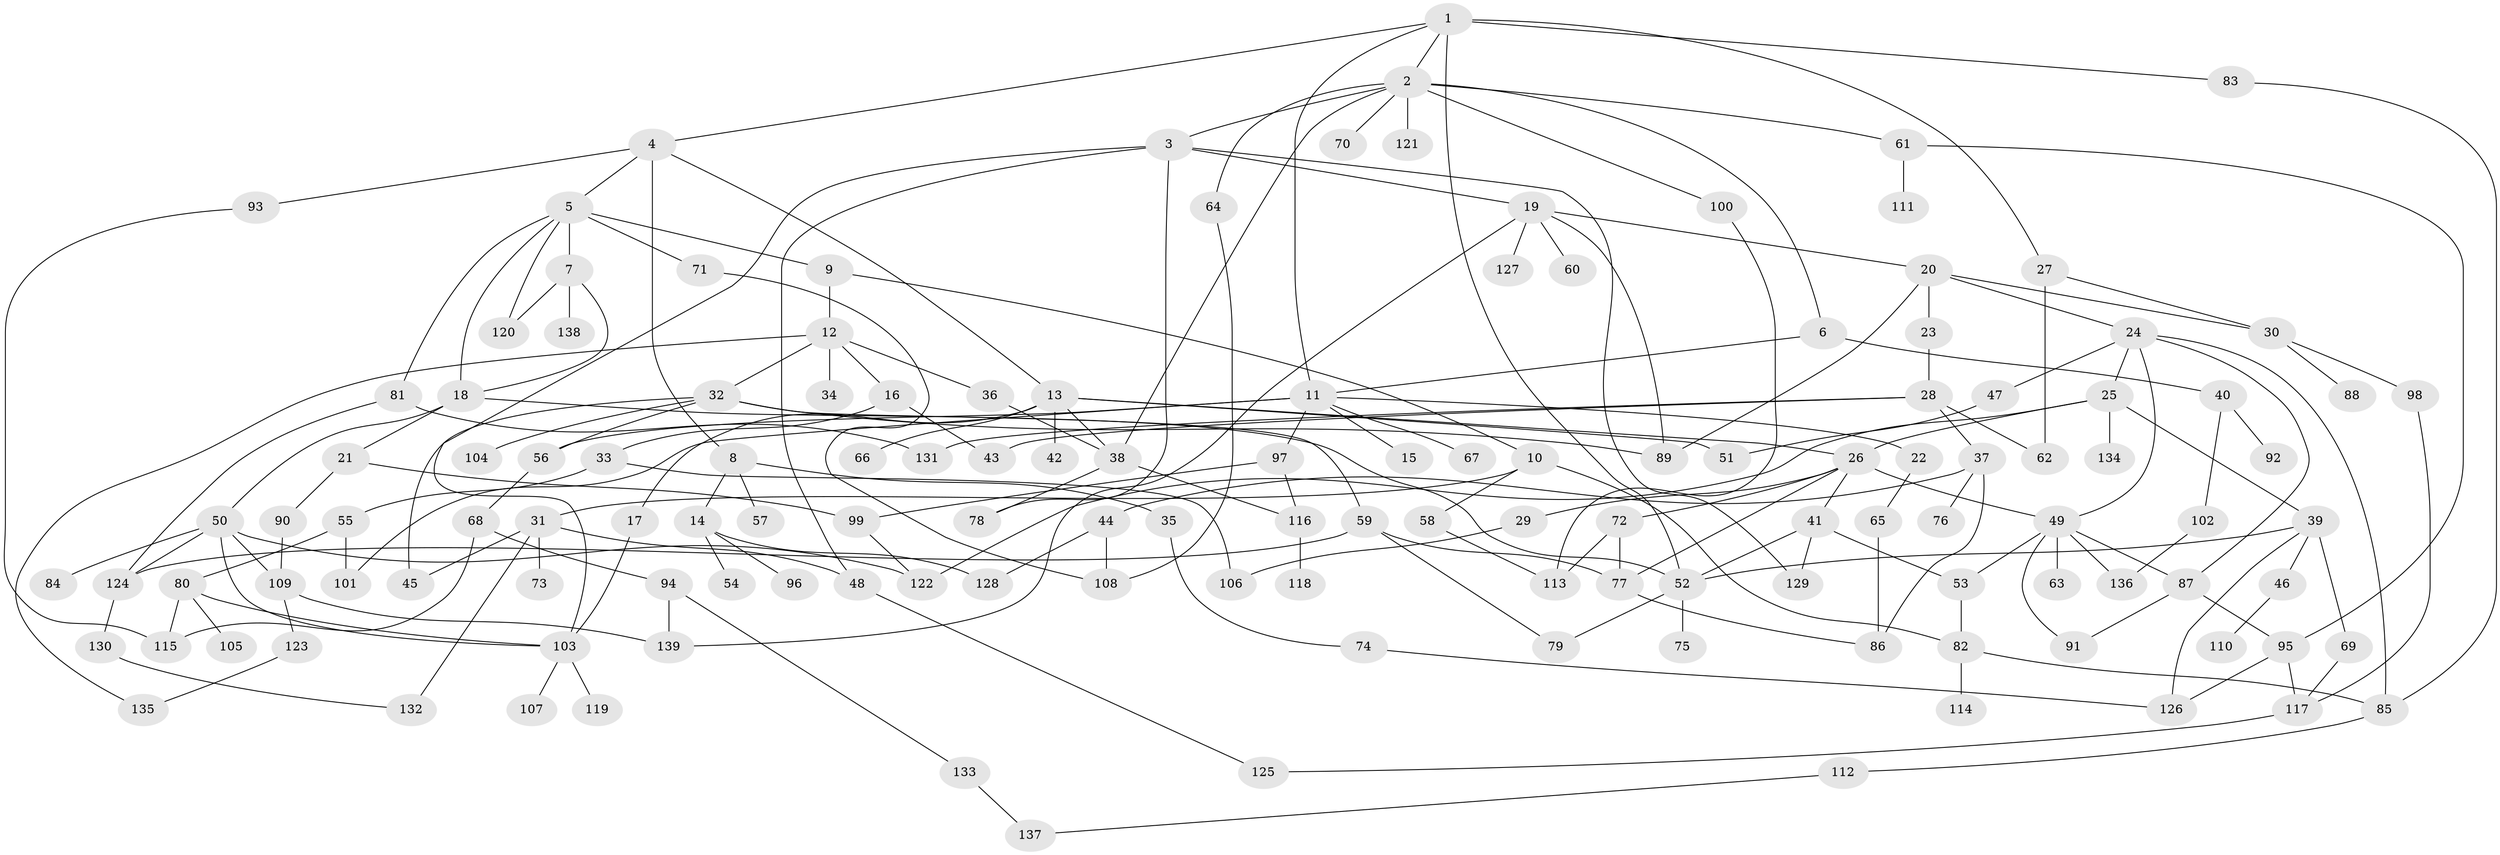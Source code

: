 // Generated by graph-tools (version 1.1) at 2025/01/03/09/25 03:01:05]
// undirected, 139 vertices, 202 edges
graph export_dot {
graph [start="1"]
  node [color=gray90,style=filled];
  1;
  2;
  3;
  4;
  5;
  6;
  7;
  8;
  9;
  10;
  11;
  12;
  13;
  14;
  15;
  16;
  17;
  18;
  19;
  20;
  21;
  22;
  23;
  24;
  25;
  26;
  27;
  28;
  29;
  30;
  31;
  32;
  33;
  34;
  35;
  36;
  37;
  38;
  39;
  40;
  41;
  42;
  43;
  44;
  45;
  46;
  47;
  48;
  49;
  50;
  51;
  52;
  53;
  54;
  55;
  56;
  57;
  58;
  59;
  60;
  61;
  62;
  63;
  64;
  65;
  66;
  67;
  68;
  69;
  70;
  71;
  72;
  73;
  74;
  75;
  76;
  77;
  78;
  79;
  80;
  81;
  82;
  83;
  84;
  85;
  86;
  87;
  88;
  89;
  90;
  91;
  92;
  93;
  94;
  95;
  96;
  97;
  98;
  99;
  100;
  101;
  102;
  103;
  104;
  105;
  106;
  107;
  108;
  109;
  110;
  111;
  112;
  113;
  114;
  115;
  116;
  117;
  118;
  119;
  120;
  121;
  122;
  123;
  124;
  125;
  126;
  127;
  128;
  129;
  130;
  131;
  132;
  133;
  134;
  135;
  136;
  137;
  138;
  139;
  1 -- 2;
  1 -- 4;
  1 -- 27;
  1 -- 83;
  1 -- 52;
  1 -- 11;
  2 -- 3;
  2 -- 6;
  2 -- 61;
  2 -- 64;
  2 -- 70;
  2 -- 100;
  2 -- 121;
  2 -- 38;
  3 -- 19;
  3 -- 48;
  3 -- 103;
  3 -- 129;
  3 -- 78;
  4 -- 5;
  4 -- 8;
  4 -- 13;
  4 -- 93;
  5 -- 7;
  5 -- 9;
  5 -- 18;
  5 -- 71;
  5 -- 81;
  5 -- 120;
  6 -- 11;
  6 -- 40;
  7 -- 120;
  7 -- 138;
  7 -- 18;
  8 -- 14;
  8 -- 35;
  8 -- 57;
  9 -- 10;
  9 -- 12;
  10 -- 31;
  10 -- 58;
  10 -- 82;
  11 -- 15;
  11 -- 22;
  11 -- 67;
  11 -- 97;
  11 -- 101;
  11 -- 56;
  12 -- 16;
  12 -- 32;
  12 -- 34;
  12 -- 36;
  12 -- 135;
  13 -- 17;
  13 -- 38;
  13 -- 42;
  13 -- 66;
  13 -- 26;
  13 -- 51;
  14 -- 54;
  14 -- 96;
  14 -- 128;
  16 -- 33;
  16 -- 43;
  17 -- 103;
  18 -- 21;
  18 -- 50;
  18 -- 52;
  19 -- 20;
  19 -- 60;
  19 -- 127;
  19 -- 139;
  19 -- 89;
  20 -- 23;
  20 -- 24;
  20 -- 30;
  20 -- 89;
  21 -- 90;
  21 -- 99;
  22 -- 65;
  23 -- 28;
  24 -- 25;
  24 -- 47;
  24 -- 87;
  24 -- 85;
  24 -- 49;
  25 -- 26;
  25 -- 39;
  25 -- 134;
  25 -- 122;
  26 -- 29;
  26 -- 41;
  26 -- 49;
  26 -- 72;
  26 -- 77;
  27 -- 62;
  27 -- 30;
  28 -- 37;
  28 -- 43;
  28 -- 131;
  28 -- 62;
  29 -- 106;
  30 -- 88;
  30 -- 98;
  31 -- 45;
  31 -- 73;
  31 -- 132;
  31 -- 48;
  32 -- 56;
  32 -- 59;
  32 -- 104;
  32 -- 45;
  32 -- 89;
  33 -- 55;
  33 -- 106;
  35 -- 74;
  36 -- 38;
  37 -- 44;
  37 -- 76;
  37 -- 86;
  38 -- 78;
  38 -- 116;
  39 -- 46;
  39 -- 69;
  39 -- 126;
  39 -- 52;
  40 -- 92;
  40 -- 102;
  41 -- 53;
  41 -- 52;
  41 -- 129;
  44 -- 128;
  44 -- 108;
  46 -- 110;
  47 -- 51;
  48 -- 125;
  49 -- 63;
  49 -- 87;
  49 -- 91;
  49 -- 136;
  49 -- 53;
  50 -- 84;
  50 -- 109;
  50 -- 124;
  50 -- 103;
  50 -- 122;
  52 -- 75;
  52 -- 79;
  53 -- 82;
  55 -- 80;
  55 -- 101;
  56 -- 68;
  58 -- 113;
  59 -- 79;
  59 -- 124;
  59 -- 77;
  61 -- 95;
  61 -- 111;
  64 -- 108;
  65 -- 86;
  68 -- 94;
  68 -- 115;
  69 -- 117;
  71 -- 108;
  72 -- 77;
  72 -- 113;
  74 -- 126;
  77 -- 86;
  80 -- 105;
  80 -- 115;
  80 -- 103;
  81 -- 131;
  81 -- 124;
  82 -- 85;
  82 -- 114;
  83 -- 85;
  85 -- 112;
  87 -- 91;
  87 -- 95;
  90 -- 109;
  93 -- 115;
  94 -- 133;
  94 -- 139;
  95 -- 126;
  95 -- 117;
  97 -- 99;
  97 -- 116;
  98 -- 117;
  99 -- 122;
  100 -- 113;
  102 -- 136;
  103 -- 107;
  103 -- 119;
  109 -- 123;
  109 -- 139;
  112 -- 137;
  116 -- 118;
  117 -- 125;
  123 -- 135;
  124 -- 130;
  130 -- 132;
  133 -- 137;
}
